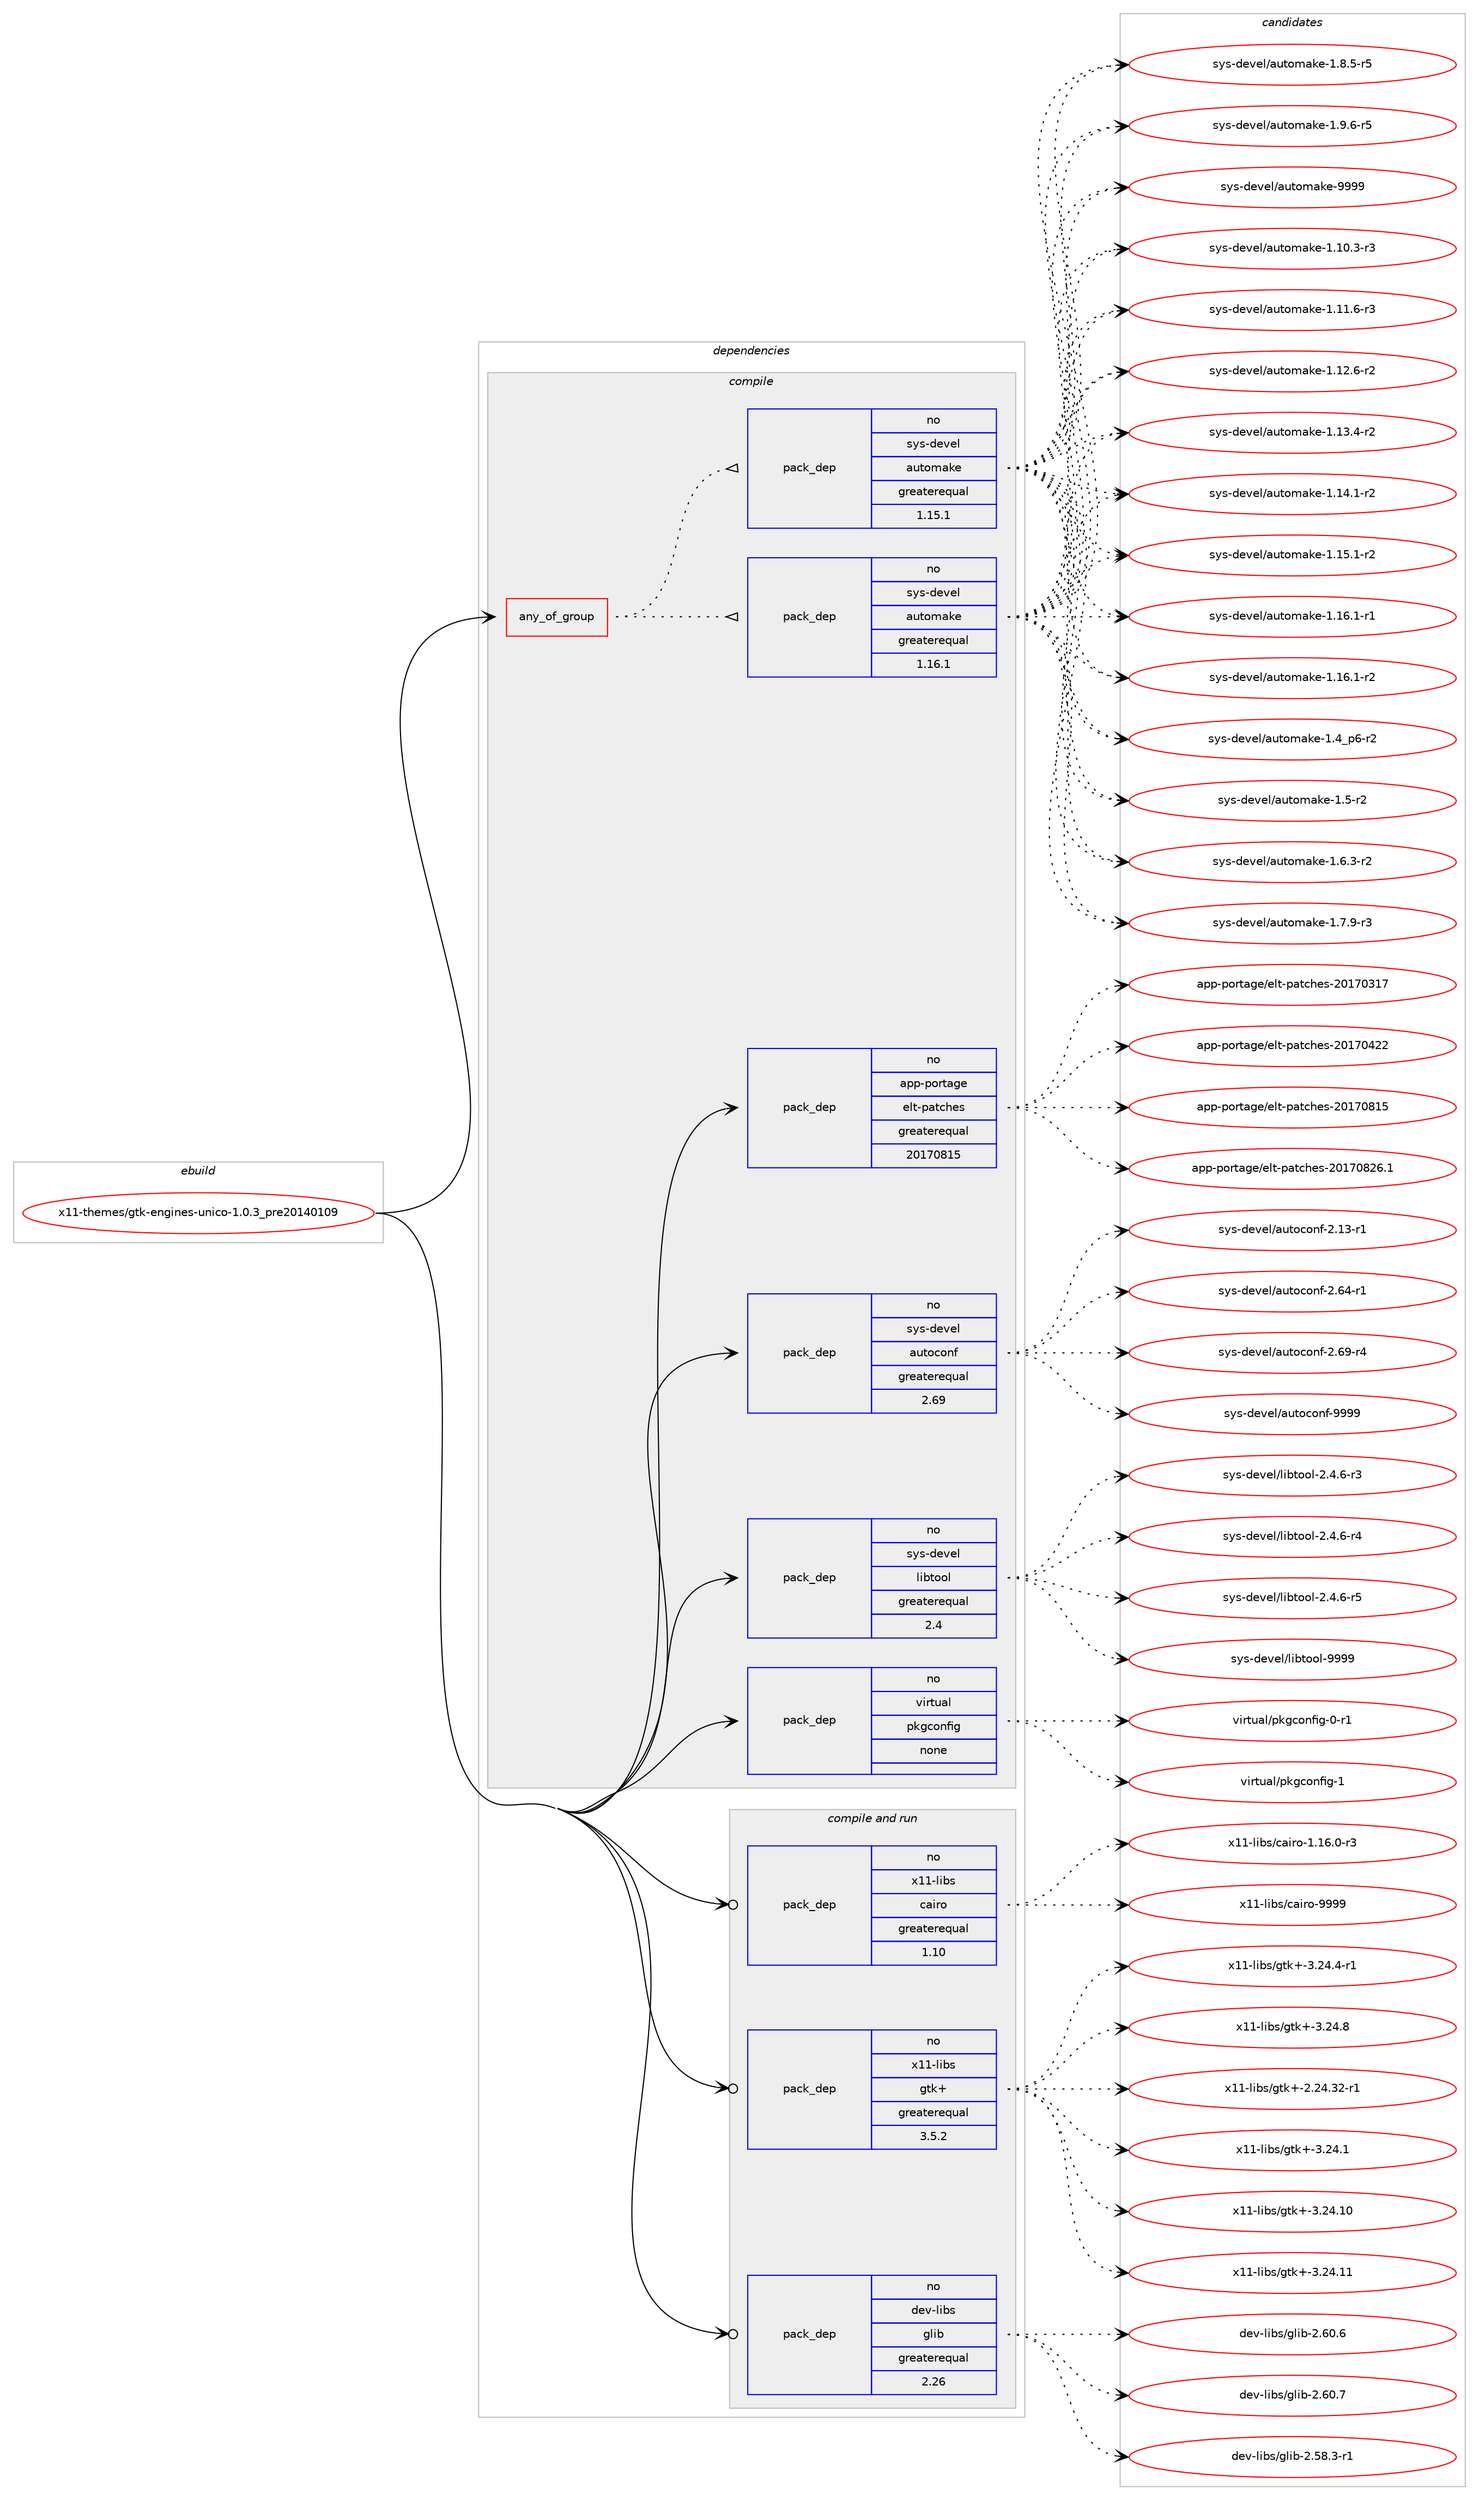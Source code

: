 digraph prolog {

# *************
# Graph options
# *************

newrank=true;
concentrate=true;
compound=true;
graph [rankdir=LR,fontname=Helvetica,fontsize=10,ranksep=1.5];#, ranksep=2.5, nodesep=0.2];
edge  [arrowhead=vee];
node  [fontname=Helvetica,fontsize=10];

# **********
# The ebuild
# **********

subgraph cluster_leftcol {
color=gray;
rank=same;
label=<<i>ebuild</i>>;
id [label="x11-themes/gtk-engines-unico-1.0.3_pre20140109", color=red, width=4, href="../x11-themes/gtk-engines-unico-1.0.3_pre20140109.svg"];
}

# ****************
# The dependencies
# ****************

subgraph cluster_midcol {
color=gray;
label=<<i>dependencies</i>>;
subgraph cluster_compile {
fillcolor="#eeeeee";
style=filled;
label=<<i>compile</i>>;
subgraph any16209 {
dependency924872 [label=<<TABLE BORDER="0" CELLBORDER="1" CELLSPACING="0" CELLPADDING="4"><TR><TD CELLPADDING="10">any_of_group</TD></TR></TABLE>>, shape=none, color=red];subgraph pack687645 {
dependency924873 [label=<<TABLE BORDER="0" CELLBORDER="1" CELLSPACING="0" CELLPADDING="4" WIDTH="220"><TR><TD ROWSPAN="6" CELLPADDING="30">pack_dep</TD></TR><TR><TD WIDTH="110">no</TD></TR><TR><TD>sys-devel</TD></TR><TR><TD>automake</TD></TR><TR><TD>greaterequal</TD></TR><TR><TD>1.16.1</TD></TR></TABLE>>, shape=none, color=blue];
}
dependency924872:e -> dependency924873:w [weight=20,style="dotted",arrowhead="oinv"];
subgraph pack687646 {
dependency924874 [label=<<TABLE BORDER="0" CELLBORDER="1" CELLSPACING="0" CELLPADDING="4" WIDTH="220"><TR><TD ROWSPAN="6" CELLPADDING="30">pack_dep</TD></TR><TR><TD WIDTH="110">no</TD></TR><TR><TD>sys-devel</TD></TR><TR><TD>automake</TD></TR><TR><TD>greaterequal</TD></TR><TR><TD>1.15.1</TD></TR></TABLE>>, shape=none, color=blue];
}
dependency924872:e -> dependency924874:w [weight=20,style="dotted",arrowhead="oinv"];
}
id:e -> dependency924872:w [weight=20,style="solid",arrowhead="vee"];
subgraph pack687647 {
dependency924875 [label=<<TABLE BORDER="0" CELLBORDER="1" CELLSPACING="0" CELLPADDING="4" WIDTH="220"><TR><TD ROWSPAN="6" CELLPADDING="30">pack_dep</TD></TR><TR><TD WIDTH="110">no</TD></TR><TR><TD>app-portage</TD></TR><TR><TD>elt-patches</TD></TR><TR><TD>greaterequal</TD></TR><TR><TD>20170815</TD></TR></TABLE>>, shape=none, color=blue];
}
id:e -> dependency924875:w [weight=20,style="solid",arrowhead="vee"];
subgraph pack687648 {
dependency924876 [label=<<TABLE BORDER="0" CELLBORDER="1" CELLSPACING="0" CELLPADDING="4" WIDTH="220"><TR><TD ROWSPAN="6" CELLPADDING="30">pack_dep</TD></TR><TR><TD WIDTH="110">no</TD></TR><TR><TD>sys-devel</TD></TR><TR><TD>autoconf</TD></TR><TR><TD>greaterequal</TD></TR><TR><TD>2.69</TD></TR></TABLE>>, shape=none, color=blue];
}
id:e -> dependency924876:w [weight=20,style="solid",arrowhead="vee"];
subgraph pack687649 {
dependency924877 [label=<<TABLE BORDER="0" CELLBORDER="1" CELLSPACING="0" CELLPADDING="4" WIDTH="220"><TR><TD ROWSPAN="6" CELLPADDING="30">pack_dep</TD></TR><TR><TD WIDTH="110">no</TD></TR><TR><TD>sys-devel</TD></TR><TR><TD>libtool</TD></TR><TR><TD>greaterequal</TD></TR><TR><TD>2.4</TD></TR></TABLE>>, shape=none, color=blue];
}
id:e -> dependency924877:w [weight=20,style="solid",arrowhead="vee"];
subgraph pack687650 {
dependency924878 [label=<<TABLE BORDER="0" CELLBORDER="1" CELLSPACING="0" CELLPADDING="4" WIDTH="220"><TR><TD ROWSPAN="6" CELLPADDING="30">pack_dep</TD></TR><TR><TD WIDTH="110">no</TD></TR><TR><TD>virtual</TD></TR><TR><TD>pkgconfig</TD></TR><TR><TD>none</TD></TR><TR><TD></TD></TR></TABLE>>, shape=none, color=blue];
}
id:e -> dependency924878:w [weight=20,style="solid",arrowhead="vee"];
}
subgraph cluster_compileandrun {
fillcolor="#eeeeee";
style=filled;
label=<<i>compile and run</i>>;
subgraph pack687651 {
dependency924879 [label=<<TABLE BORDER="0" CELLBORDER="1" CELLSPACING="0" CELLPADDING="4" WIDTH="220"><TR><TD ROWSPAN="6" CELLPADDING="30">pack_dep</TD></TR><TR><TD WIDTH="110">no</TD></TR><TR><TD>dev-libs</TD></TR><TR><TD>glib</TD></TR><TR><TD>greaterequal</TD></TR><TR><TD>2.26</TD></TR></TABLE>>, shape=none, color=blue];
}
id:e -> dependency924879:w [weight=20,style="solid",arrowhead="odotvee"];
subgraph pack687652 {
dependency924880 [label=<<TABLE BORDER="0" CELLBORDER="1" CELLSPACING="0" CELLPADDING="4" WIDTH="220"><TR><TD ROWSPAN="6" CELLPADDING="30">pack_dep</TD></TR><TR><TD WIDTH="110">no</TD></TR><TR><TD>x11-libs</TD></TR><TR><TD>cairo</TD></TR><TR><TD>greaterequal</TD></TR><TR><TD>1.10</TD></TR></TABLE>>, shape=none, color=blue];
}
id:e -> dependency924880:w [weight=20,style="solid",arrowhead="odotvee"];
subgraph pack687653 {
dependency924881 [label=<<TABLE BORDER="0" CELLBORDER="1" CELLSPACING="0" CELLPADDING="4" WIDTH="220"><TR><TD ROWSPAN="6" CELLPADDING="30">pack_dep</TD></TR><TR><TD WIDTH="110">no</TD></TR><TR><TD>x11-libs</TD></TR><TR><TD>gtk+</TD></TR><TR><TD>greaterequal</TD></TR><TR><TD>3.5.2</TD></TR></TABLE>>, shape=none, color=blue];
}
id:e -> dependency924881:w [weight=20,style="solid",arrowhead="odotvee"];
}
subgraph cluster_run {
fillcolor="#eeeeee";
style=filled;
label=<<i>run</i>>;
}
}

# **************
# The candidates
# **************

subgraph cluster_choices {
rank=same;
color=gray;
label=<<i>candidates</i>>;

subgraph choice687645 {
color=black;
nodesep=1;
choice11512111545100101118101108479711711611110997107101454946494846514511451 [label="sys-devel/automake-1.10.3-r3", color=red, width=4,href="../sys-devel/automake-1.10.3-r3.svg"];
choice11512111545100101118101108479711711611110997107101454946494946544511451 [label="sys-devel/automake-1.11.6-r3", color=red, width=4,href="../sys-devel/automake-1.11.6-r3.svg"];
choice11512111545100101118101108479711711611110997107101454946495046544511450 [label="sys-devel/automake-1.12.6-r2", color=red, width=4,href="../sys-devel/automake-1.12.6-r2.svg"];
choice11512111545100101118101108479711711611110997107101454946495146524511450 [label="sys-devel/automake-1.13.4-r2", color=red, width=4,href="../sys-devel/automake-1.13.4-r2.svg"];
choice11512111545100101118101108479711711611110997107101454946495246494511450 [label="sys-devel/automake-1.14.1-r2", color=red, width=4,href="../sys-devel/automake-1.14.1-r2.svg"];
choice11512111545100101118101108479711711611110997107101454946495346494511450 [label="sys-devel/automake-1.15.1-r2", color=red, width=4,href="../sys-devel/automake-1.15.1-r2.svg"];
choice11512111545100101118101108479711711611110997107101454946495446494511449 [label="sys-devel/automake-1.16.1-r1", color=red, width=4,href="../sys-devel/automake-1.16.1-r1.svg"];
choice11512111545100101118101108479711711611110997107101454946495446494511450 [label="sys-devel/automake-1.16.1-r2", color=red, width=4,href="../sys-devel/automake-1.16.1-r2.svg"];
choice115121115451001011181011084797117116111109971071014549465295112544511450 [label="sys-devel/automake-1.4_p6-r2", color=red, width=4,href="../sys-devel/automake-1.4_p6-r2.svg"];
choice11512111545100101118101108479711711611110997107101454946534511450 [label="sys-devel/automake-1.5-r2", color=red, width=4,href="../sys-devel/automake-1.5-r2.svg"];
choice115121115451001011181011084797117116111109971071014549465446514511450 [label="sys-devel/automake-1.6.3-r2", color=red, width=4,href="../sys-devel/automake-1.6.3-r2.svg"];
choice115121115451001011181011084797117116111109971071014549465546574511451 [label="sys-devel/automake-1.7.9-r3", color=red, width=4,href="../sys-devel/automake-1.7.9-r3.svg"];
choice115121115451001011181011084797117116111109971071014549465646534511453 [label="sys-devel/automake-1.8.5-r5", color=red, width=4,href="../sys-devel/automake-1.8.5-r5.svg"];
choice115121115451001011181011084797117116111109971071014549465746544511453 [label="sys-devel/automake-1.9.6-r5", color=red, width=4,href="../sys-devel/automake-1.9.6-r5.svg"];
choice115121115451001011181011084797117116111109971071014557575757 [label="sys-devel/automake-9999", color=red, width=4,href="../sys-devel/automake-9999.svg"];
dependency924873:e -> choice11512111545100101118101108479711711611110997107101454946494846514511451:w [style=dotted,weight="100"];
dependency924873:e -> choice11512111545100101118101108479711711611110997107101454946494946544511451:w [style=dotted,weight="100"];
dependency924873:e -> choice11512111545100101118101108479711711611110997107101454946495046544511450:w [style=dotted,weight="100"];
dependency924873:e -> choice11512111545100101118101108479711711611110997107101454946495146524511450:w [style=dotted,weight="100"];
dependency924873:e -> choice11512111545100101118101108479711711611110997107101454946495246494511450:w [style=dotted,weight="100"];
dependency924873:e -> choice11512111545100101118101108479711711611110997107101454946495346494511450:w [style=dotted,weight="100"];
dependency924873:e -> choice11512111545100101118101108479711711611110997107101454946495446494511449:w [style=dotted,weight="100"];
dependency924873:e -> choice11512111545100101118101108479711711611110997107101454946495446494511450:w [style=dotted,weight="100"];
dependency924873:e -> choice115121115451001011181011084797117116111109971071014549465295112544511450:w [style=dotted,weight="100"];
dependency924873:e -> choice11512111545100101118101108479711711611110997107101454946534511450:w [style=dotted,weight="100"];
dependency924873:e -> choice115121115451001011181011084797117116111109971071014549465446514511450:w [style=dotted,weight="100"];
dependency924873:e -> choice115121115451001011181011084797117116111109971071014549465546574511451:w [style=dotted,weight="100"];
dependency924873:e -> choice115121115451001011181011084797117116111109971071014549465646534511453:w [style=dotted,weight="100"];
dependency924873:e -> choice115121115451001011181011084797117116111109971071014549465746544511453:w [style=dotted,weight="100"];
dependency924873:e -> choice115121115451001011181011084797117116111109971071014557575757:w [style=dotted,weight="100"];
}
subgraph choice687646 {
color=black;
nodesep=1;
choice11512111545100101118101108479711711611110997107101454946494846514511451 [label="sys-devel/automake-1.10.3-r3", color=red, width=4,href="../sys-devel/automake-1.10.3-r3.svg"];
choice11512111545100101118101108479711711611110997107101454946494946544511451 [label="sys-devel/automake-1.11.6-r3", color=red, width=4,href="../sys-devel/automake-1.11.6-r3.svg"];
choice11512111545100101118101108479711711611110997107101454946495046544511450 [label="sys-devel/automake-1.12.6-r2", color=red, width=4,href="../sys-devel/automake-1.12.6-r2.svg"];
choice11512111545100101118101108479711711611110997107101454946495146524511450 [label="sys-devel/automake-1.13.4-r2", color=red, width=4,href="../sys-devel/automake-1.13.4-r2.svg"];
choice11512111545100101118101108479711711611110997107101454946495246494511450 [label="sys-devel/automake-1.14.1-r2", color=red, width=4,href="../sys-devel/automake-1.14.1-r2.svg"];
choice11512111545100101118101108479711711611110997107101454946495346494511450 [label="sys-devel/automake-1.15.1-r2", color=red, width=4,href="../sys-devel/automake-1.15.1-r2.svg"];
choice11512111545100101118101108479711711611110997107101454946495446494511449 [label="sys-devel/automake-1.16.1-r1", color=red, width=4,href="../sys-devel/automake-1.16.1-r1.svg"];
choice11512111545100101118101108479711711611110997107101454946495446494511450 [label="sys-devel/automake-1.16.1-r2", color=red, width=4,href="../sys-devel/automake-1.16.1-r2.svg"];
choice115121115451001011181011084797117116111109971071014549465295112544511450 [label="sys-devel/automake-1.4_p6-r2", color=red, width=4,href="../sys-devel/automake-1.4_p6-r2.svg"];
choice11512111545100101118101108479711711611110997107101454946534511450 [label="sys-devel/automake-1.5-r2", color=red, width=4,href="../sys-devel/automake-1.5-r2.svg"];
choice115121115451001011181011084797117116111109971071014549465446514511450 [label="sys-devel/automake-1.6.3-r2", color=red, width=4,href="../sys-devel/automake-1.6.3-r2.svg"];
choice115121115451001011181011084797117116111109971071014549465546574511451 [label="sys-devel/automake-1.7.9-r3", color=red, width=4,href="../sys-devel/automake-1.7.9-r3.svg"];
choice115121115451001011181011084797117116111109971071014549465646534511453 [label="sys-devel/automake-1.8.5-r5", color=red, width=4,href="../sys-devel/automake-1.8.5-r5.svg"];
choice115121115451001011181011084797117116111109971071014549465746544511453 [label="sys-devel/automake-1.9.6-r5", color=red, width=4,href="../sys-devel/automake-1.9.6-r5.svg"];
choice115121115451001011181011084797117116111109971071014557575757 [label="sys-devel/automake-9999", color=red, width=4,href="../sys-devel/automake-9999.svg"];
dependency924874:e -> choice11512111545100101118101108479711711611110997107101454946494846514511451:w [style=dotted,weight="100"];
dependency924874:e -> choice11512111545100101118101108479711711611110997107101454946494946544511451:w [style=dotted,weight="100"];
dependency924874:e -> choice11512111545100101118101108479711711611110997107101454946495046544511450:w [style=dotted,weight="100"];
dependency924874:e -> choice11512111545100101118101108479711711611110997107101454946495146524511450:w [style=dotted,weight="100"];
dependency924874:e -> choice11512111545100101118101108479711711611110997107101454946495246494511450:w [style=dotted,weight="100"];
dependency924874:e -> choice11512111545100101118101108479711711611110997107101454946495346494511450:w [style=dotted,weight="100"];
dependency924874:e -> choice11512111545100101118101108479711711611110997107101454946495446494511449:w [style=dotted,weight="100"];
dependency924874:e -> choice11512111545100101118101108479711711611110997107101454946495446494511450:w [style=dotted,weight="100"];
dependency924874:e -> choice115121115451001011181011084797117116111109971071014549465295112544511450:w [style=dotted,weight="100"];
dependency924874:e -> choice11512111545100101118101108479711711611110997107101454946534511450:w [style=dotted,weight="100"];
dependency924874:e -> choice115121115451001011181011084797117116111109971071014549465446514511450:w [style=dotted,weight="100"];
dependency924874:e -> choice115121115451001011181011084797117116111109971071014549465546574511451:w [style=dotted,weight="100"];
dependency924874:e -> choice115121115451001011181011084797117116111109971071014549465646534511453:w [style=dotted,weight="100"];
dependency924874:e -> choice115121115451001011181011084797117116111109971071014549465746544511453:w [style=dotted,weight="100"];
dependency924874:e -> choice115121115451001011181011084797117116111109971071014557575757:w [style=dotted,weight="100"];
}
subgraph choice687647 {
color=black;
nodesep=1;
choice97112112451121111141169710310147101108116451129711699104101115455048495548514955 [label="app-portage/elt-patches-20170317", color=red, width=4,href="../app-portage/elt-patches-20170317.svg"];
choice97112112451121111141169710310147101108116451129711699104101115455048495548525050 [label="app-portage/elt-patches-20170422", color=red, width=4,href="../app-portage/elt-patches-20170422.svg"];
choice97112112451121111141169710310147101108116451129711699104101115455048495548564953 [label="app-portage/elt-patches-20170815", color=red, width=4,href="../app-portage/elt-patches-20170815.svg"];
choice971121124511211111411697103101471011081164511297116991041011154550484955485650544649 [label="app-portage/elt-patches-20170826.1", color=red, width=4,href="../app-portage/elt-patches-20170826.1.svg"];
dependency924875:e -> choice97112112451121111141169710310147101108116451129711699104101115455048495548514955:w [style=dotted,weight="100"];
dependency924875:e -> choice97112112451121111141169710310147101108116451129711699104101115455048495548525050:w [style=dotted,weight="100"];
dependency924875:e -> choice97112112451121111141169710310147101108116451129711699104101115455048495548564953:w [style=dotted,weight="100"];
dependency924875:e -> choice971121124511211111411697103101471011081164511297116991041011154550484955485650544649:w [style=dotted,weight="100"];
}
subgraph choice687648 {
color=black;
nodesep=1;
choice1151211154510010111810110847971171161119911111010245504649514511449 [label="sys-devel/autoconf-2.13-r1", color=red, width=4,href="../sys-devel/autoconf-2.13-r1.svg"];
choice1151211154510010111810110847971171161119911111010245504654524511449 [label="sys-devel/autoconf-2.64-r1", color=red, width=4,href="../sys-devel/autoconf-2.64-r1.svg"];
choice1151211154510010111810110847971171161119911111010245504654574511452 [label="sys-devel/autoconf-2.69-r4", color=red, width=4,href="../sys-devel/autoconf-2.69-r4.svg"];
choice115121115451001011181011084797117116111991111101024557575757 [label="sys-devel/autoconf-9999", color=red, width=4,href="../sys-devel/autoconf-9999.svg"];
dependency924876:e -> choice1151211154510010111810110847971171161119911111010245504649514511449:w [style=dotted,weight="100"];
dependency924876:e -> choice1151211154510010111810110847971171161119911111010245504654524511449:w [style=dotted,weight="100"];
dependency924876:e -> choice1151211154510010111810110847971171161119911111010245504654574511452:w [style=dotted,weight="100"];
dependency924876:e -> choice115121115451001011181011084797117116111991111101024557575757:w [style=dotted,weight="100"];
}
subgraph choice687649 {
color=black;
nodesep=1;
choice1151211154510010111810110847108105981161111111084550465246544511451 [label="sys-devel/libtool-2.4.6-r3", color=red, width=4,href="../sys-devel/libtool-2.4.6-r3.svg"];
choice1151211154510010111810110847108105981161111111084550465246544511452 [label="sys-devel/libtool-2.4.6-r4", color=red, width=4,href="../sys-devel/libtool-2.4.6-r4.svg"];
choice1151211154510010111810110847108105981161111111084550465246544511453 [label="sys-devel/libtool-2.4.6-r5", color=red, width=4,href="../sys-devel/libtool-2.4.6-r5.svg"];
choice1151211154510010111810110847108105981161111111084557575757 [label="sys-devel/libtool-9999", color=red, width=4,href="../sys-devel/libtool-9999.svg"];
dependency924877:e -> choice1151211154510010111810110847108105981161111111084550465246544511451:w [style=dotted,weight="100"];
dependency924877:e -> choice1151211154510010111810110847108105981161111111084550465246544511452:w [style=dotted,weight="100"];
dependency924877:e -> choice1151211154510010111810110847108105981161111111084550465246544511453:w [style=dotted,weight="100"];
dependency924877:e -> choice1151211154510010111810110847108105981161111111084557575757:w [style=dotted,weight="100"];
}
subgraph choice687650 {
color=black;
nodesep=1;
choice11810511411611797108471121071039911111010210510345484511449 [label="virtual/pkgconfig-0-r1", color=red, width=4,href="../virtual/pkgconfig-0-r1.svg"];
choice1181051141161179710847112107103991111101021051034549 [label="virtual/pkgconfig-1", color=red, width=4,href="../virtual/pkgconfig-1.svg"];
dependency924878:e -> choice11810511411611797108471121071039911111010210510345484511449:w [style=dotted,weight="100"];
dependency924878:e -> choice1181051141161179710847112107103991111101021051034549:w [style=dotted,weight="100"];
}
subgraph choice687651 {
color=black;
nodesep=1;
choice10010111845108105981154710310810598455046535646514511449 [label="dev-libs/glib-2.58.3-r1", color=red, width=4,href="../dev-libs/glib-2.58.3-r1.svg"];
choice1001011184510810598115471031081059845504654484654 [label="dev-libs/glib-2.60.6", color=red, width=4,href="../dev-libs/glib-2.60.6.svg"];
choice1001011184510810598115471031081059845504654484655 [label="dev-libs/glib-2.60.7", color=red, width=4,href="../dev-libs/glib-2.60.7.svg"];
dependency924879:e -> choice10010111845108105981154710310810598455046535646514511449:w [style=dotted,weight="100"];
dependency924879:e -> choice1001011184510810598115471031081059845504654484654:w [style=dotted,weight="100"];
dependency924879:e -> choice1001011184510810598115471031081059845504654484655:w [style=dotted,weight="100"];
}
subgraph choice687652 {
color=black;
nodesep=1;
choice12049494510810598115479997105114111454946495446484511451 [label="x11-libs/cairo-1.16.0-r3", color=red, width=4,href="../x11-libs/cairo-1.16.0-r3.svg"];
choice120494945108105981154799971051141114557575757 [label="x11-libs/cairo-9999", color=red, width=4,href="../x11-libs/cairo-9999.svg"];
dependency924880:e -> choice12049494510810598115479997105114111454946495446484511451:w [style=dotted,weight="100"];
dependency924880:e -> choice120494945108105981154799971051141114557575757:w [style=dotted,weight="100"];
}
subgraph choice687653 {
color=black;
nodesep=1;
choice12049494510810598115471031161074345504650524651504511449 [label="x11-libs/gtk+-2.24.32-r1", color=red, width=4,href="../x11-libs/gtk+-2.24.32-r1.svg"];
choice12049494510810598115471031161074345514650524649 [label="x11-libs/gtk+-3.24.1", color=red, width=4,href="../x11-libs/gtk+-3.24.1.svg"];
choice1204949451081059811547103116107434551465052464948 [label="x11-libs/gtk+-3.24.10", color=red, width=4,href="../x11-libs/gtk+-3.24.10.svg"];
choice1204949451081059811547103116107434551465052464949 [label="x11-libs/gtk+-3.24.11", color=red, width=4,href="../x11-libs/gtk+-3.24.11.svg"];
choice120494945108105981154710311610743455146505246524511449 [label="x11-libs/gtk+-3.24.4-r1", color=red, width=4,href="../x11-libs/gtk+-3.24.4-r1.svg"];
choice12049494510810598115471031161074345514650524656 [label="x11-libs/gtk+-3.24.8", color=red, width=4,href="../x11-libs/gtk+-3.24.8.svg"];
dependency924881:e -> choice12049494510810598115471031161074345504650524651504511449:w [style=dotted,weight="100"];
dependency924881:e -> choice12049494510810598115471031161074345514650524649:w [style=dotted,weight="100"];
dependency924881:e -> choice1204949451081059811547103116107434551465052464948:w [style=dotted,weight="100"];
dependency924881:e -> choice1204949451081059811547103116107434551465052464949:w [style=dotted,weight="100"];
dependency924881:e -> choice120494945108105981154710311610743455146505246524511449:w [style=dotted,weight="100"];
dependency924881:e -> choice12049494510810598115471031161074345514650524656:w [style=dotted,weight="100"];
}
}

}
